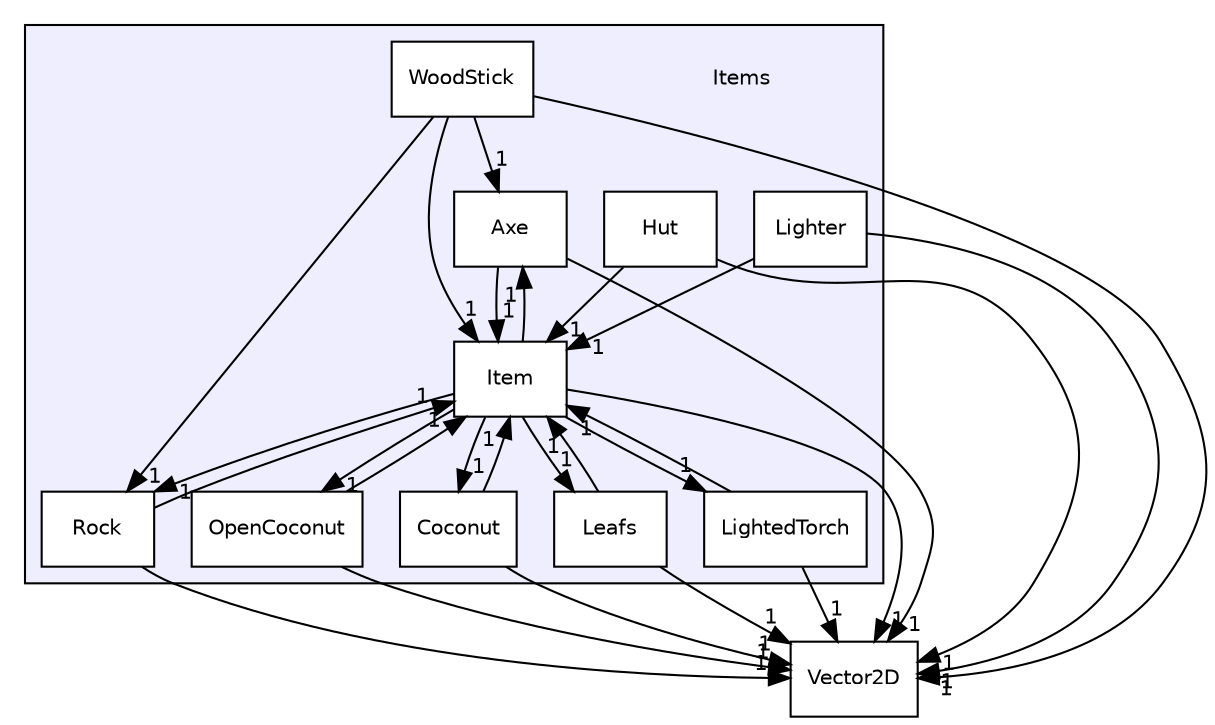 digraph "Items" {
  compound=true
  node [ fontsize="10", fontname="Helvetica"];
  edge [ labelfontsize="10", labelfontname="Helvetica"];
  subgraph clusterdir_7d02ce0627a9d08bc7415ddf5065332d {
    graph [ bgcolor="#eeeeff", pencolor="black", label="" URL="dir_7d02ce0627a9d08bc7415ddf5065332d.html"];
    dir_7d02ce0627a9d08bc7415ddf5065332d [shape=plaintext label="Items"];
    dir_706735ff1d66e8a251f37f739ca78a07 [shape=box label="Axe" color="black" fillcolor="white" style="filled" URL="dir_706735ff1d66e8a251f37f739ca78a07.html"];
    dir_1f36c94545266762ae6a9e4c14fe1d32 [shape=box label="Coconut" color="black" fillcolor="white" style="filled" URL="dir_1f36c94545266762ae6a9e4c14fe1d32.html"];
    dir_de0a57a267ebf54b32831d140f1d97fc [shape=box label="Hut" color="black" fillcolor="white" style="filled" URL="dir_de0a57a267ebf54b32831d140f1d97fc.html"];
    dir_59a3773fb886f53e651afc58787e32cb [shape=box label="Item" color="black" fillcolor="white" style="filled" URL="dir_59a3773fb886f53e651afc58787e32cb.html"];
    dir_3aacd563b22adfcac0fe094928d0d83e [shape=box label="Leafs" color="black" fillcolor="white" style="filled" URL="dir_3aacd563b22adfcac0fe094928d0d83e.html"];
    dir_62e8c580d16769cd4efacf93a35fdebe [shape=box label="LightedTorch" color="black" fillcolor="white" style="filled" URL="dir_62e8c580d16769cd4efacf93a35fdebe.html"];
    dir_c04bb78ad4661a87843d559e70e6a3bf [shape=box label="Lighter" color="black" fillcolor="white" style="filled" URL="dir_c04bb78ad4661a87843d559e70e6a3bf.html"];
    dir_0cb6899a78290db278e77bf038356e91 [shape=box label="OpenCoconut" color="black" fillcolor="white" style="filled" URL="dir_0cb6899a78290db278e77bf038356e91.html"];
    dir_bad7e8eb314198c47b77932c6b776033 [shape=box label="Rock" color="black" fillcolor="white" style="filled" URL="dir_bad7e8eb314198c47b77932c6b776033.html"];
    dir_7e77e7b43da19d62eac88844dcd7cf79 [shape=box label="WoodStick" color="black" fillcolor="white" style="filled" URL="dir_7e77e7b43da19d62eac88844dcd7cf79.html"];
  }
  dir_ab2875aa51063794301457259c77ae2f [shape=box label="Vector2D" URL="dir_ab2875aa51063794301457259c77ae2f.html"];
  dir_1f36c94545266762ae6a9e4c14fe1d32->dir_ab2875aa51063794301457259c77ae2f [headlabel="1", labeldistance=1.5 headhref="dir_000008_000018.html"];
  dir_1f36c94545266762ae6a9e4c14fe1d32->dir_59a3773fb886f53e651afc58787e32cb [headlabel="1", labeldistance=1.5 headhref="dir_000008_000010.html"];
  dir_706735ff1d66e8a251f37f739ca78a07->dir_ab2875aa51063794301457259c77ae2f [headlabel="1", labeldistance=1.5 headhref="dir_000007_000018.html"];
  dir_706735ff1d66e8a251f37f739ca78a07->dir_59a3773fb886f53e651afc58787e32cb [headlabel="1", labeldistance=1.5 headhref="dir_000007_000010.html"];
  dir_7e77e7b43da19d62eac88844dcd7cf79->dir_706735ff1d66e8a251f37f739ca78a07 [headlabel="1", labeldistance=1.5 headhref="dir_000016_000007.html"];
  dir_7e77e7b43da19d62eac88844dcd7cf79->dir_ab2875aa51063794301457259c77ae2f [headlabel="1", labeldistance=1.5 headhref="dir_000016_000018.html"];
  dir_7e77e7b43da19d62eac88844dcd7cf79->dir_bad7e8eb314198c47b77932c6b776033 [headlabel="1", labeldistance=1.5 headhref="dir_000016_000015.html"];
  dir_7e77e7b43da19d62eac88844dcd7cf79->dir_59a3773fb886f53e651afc58787e32cb [headlabel="1", labeldistance=1.5 headhref="dir_000016_000010.html"];
  dir_3aacd563b22adfcac0fe094928d0d83e->dir_ab2875aa51063794301457259c77ae2f [headlabel="1", labeldistance=1.5 headhref="dir_000011_000018.html"];
  dir_3aacd563b22adfcac0fe094928d0d83e->dir_59a3773fb886f53e651afc58787e32cb [headlabel="1", labeldistance=1.5 headhref="dir_000011_000010.html"];
  dir_c04bb78ad4661a87843d559e70e6a3bf->dir_ab2875aa51063794301457259c77ae2f [headlabel="1", labeldistance=1.5 headhref="dir_000013_000018.html"];
  dir_c04bb78ad4661a87843d559e70e6a3bf->dir_59a3773fb886f53e651afc58787e32cb [headlabel="1", labeldistance=1.5 headhref="dir_000013_000010.html"];
  dir_bad7e8eb314198c47b77932c6b776033->dir_ab2875aa51063794301457259c77ae2f [headlabel="1", labeldistance=1.5 headhref="dir_000015_000018.html"];
  dir_bad7e8eb314198c47b77932c6b776033->dir_59a3773fb886f53e651afc58787e32cb [headlabel="1", labeldistance=1.5 headhref="dir_000015_000010.html"];
  dir_0cb6899a78290db278e77bf038356e91->dir_ab2875aa51063794301457259c77ae2f [headlabel="1", labeldistance=1.5 headhref="dir_000014_000018.html"];
  dir_0cb6899a78290db278e77bf038356e91->dir_59a3773fb886f53e651afc58787e32cb [headlabel="1", labeldistance=1.5 headhref="dir_000014_000010.html"];
  dir_de0a57a267ebf54b32831d140f1d97fc->dir_ab2875aa51063794301457259c77ae2f [headlabel="1", labeldistance=1.5 headhref="dir_000009_000018.html"];
  dir_de0a57a267ebf54b32831d140f1d97fc->dir_59a3773fb886f53e651afc58787e32cb [headlabel="1", labeldistance=1.5 headhref="dir_000009_000010.html"];
  dir_62e8c580d16769cd4efacf93a35fdebe->dir_ab2875aa51063794301457259c77ae2f [headlabel="1", labeldistance=1.5 headhref="dir_000012_000018.html"];
  dir_62e8c580d16769cd4efacf93a35fdebe->dir_59a3773fb886f53e651afc58787e32cb [headlabel="1", labeldistance=1.5 headhref="dir_000012_000010.html"];
  dir_59a3773fb886f53e651afc58787e32cb->dir_1f36c94545266762ae6a9e4c14fe1d32 [headlabel="1", labeldistance=1.5 headhref="dir_000010_000008.html"];
  dir_59a3773fb886f53e651afc58787e32cb->dir_ab2875aa51063794301457259c77ae2f [headlabel="1", labeldistance=1.5 headhref="dir_000010_000018.html"];
  dir_59a3773fb886f53e651afc58787e32cb->dir_706735ff1d66e8a251f37f739ca78a07 [headlabel="1", labeldistance=1.5 headhref="dir_000010_000007.html"];
  dir_59a3773fb886f53e651afc58787e32cb->dir_3aacd563b22adfcac0fe094928d0d83e [headlabel="1", labeldistance=1.5 headhref="dir_000010_000011.html"];
  dir_59a3773fb886f53e651afc58787e32cb->dir_bad7e8eb314198c47b77932c6b776033 [headlabel="1", labeldistance=1.5 headhref="dir_000010_000015.html"];
  dir_59a3773fb886f53e651afc58787e32cb->dir_0cb6899a78290db278e77bf038356e91 [headlabel="1", labeldistance=1.5 headhref="dir_000010_000014.html"];
  dir_59a3773fb886f53e651afc58787e32cb->dir_62e8c580d16769cd4efacf93a35fdebe [headlabel="1", labeldistance=1.5 headhref="dir_000010_000012.html"];
}
